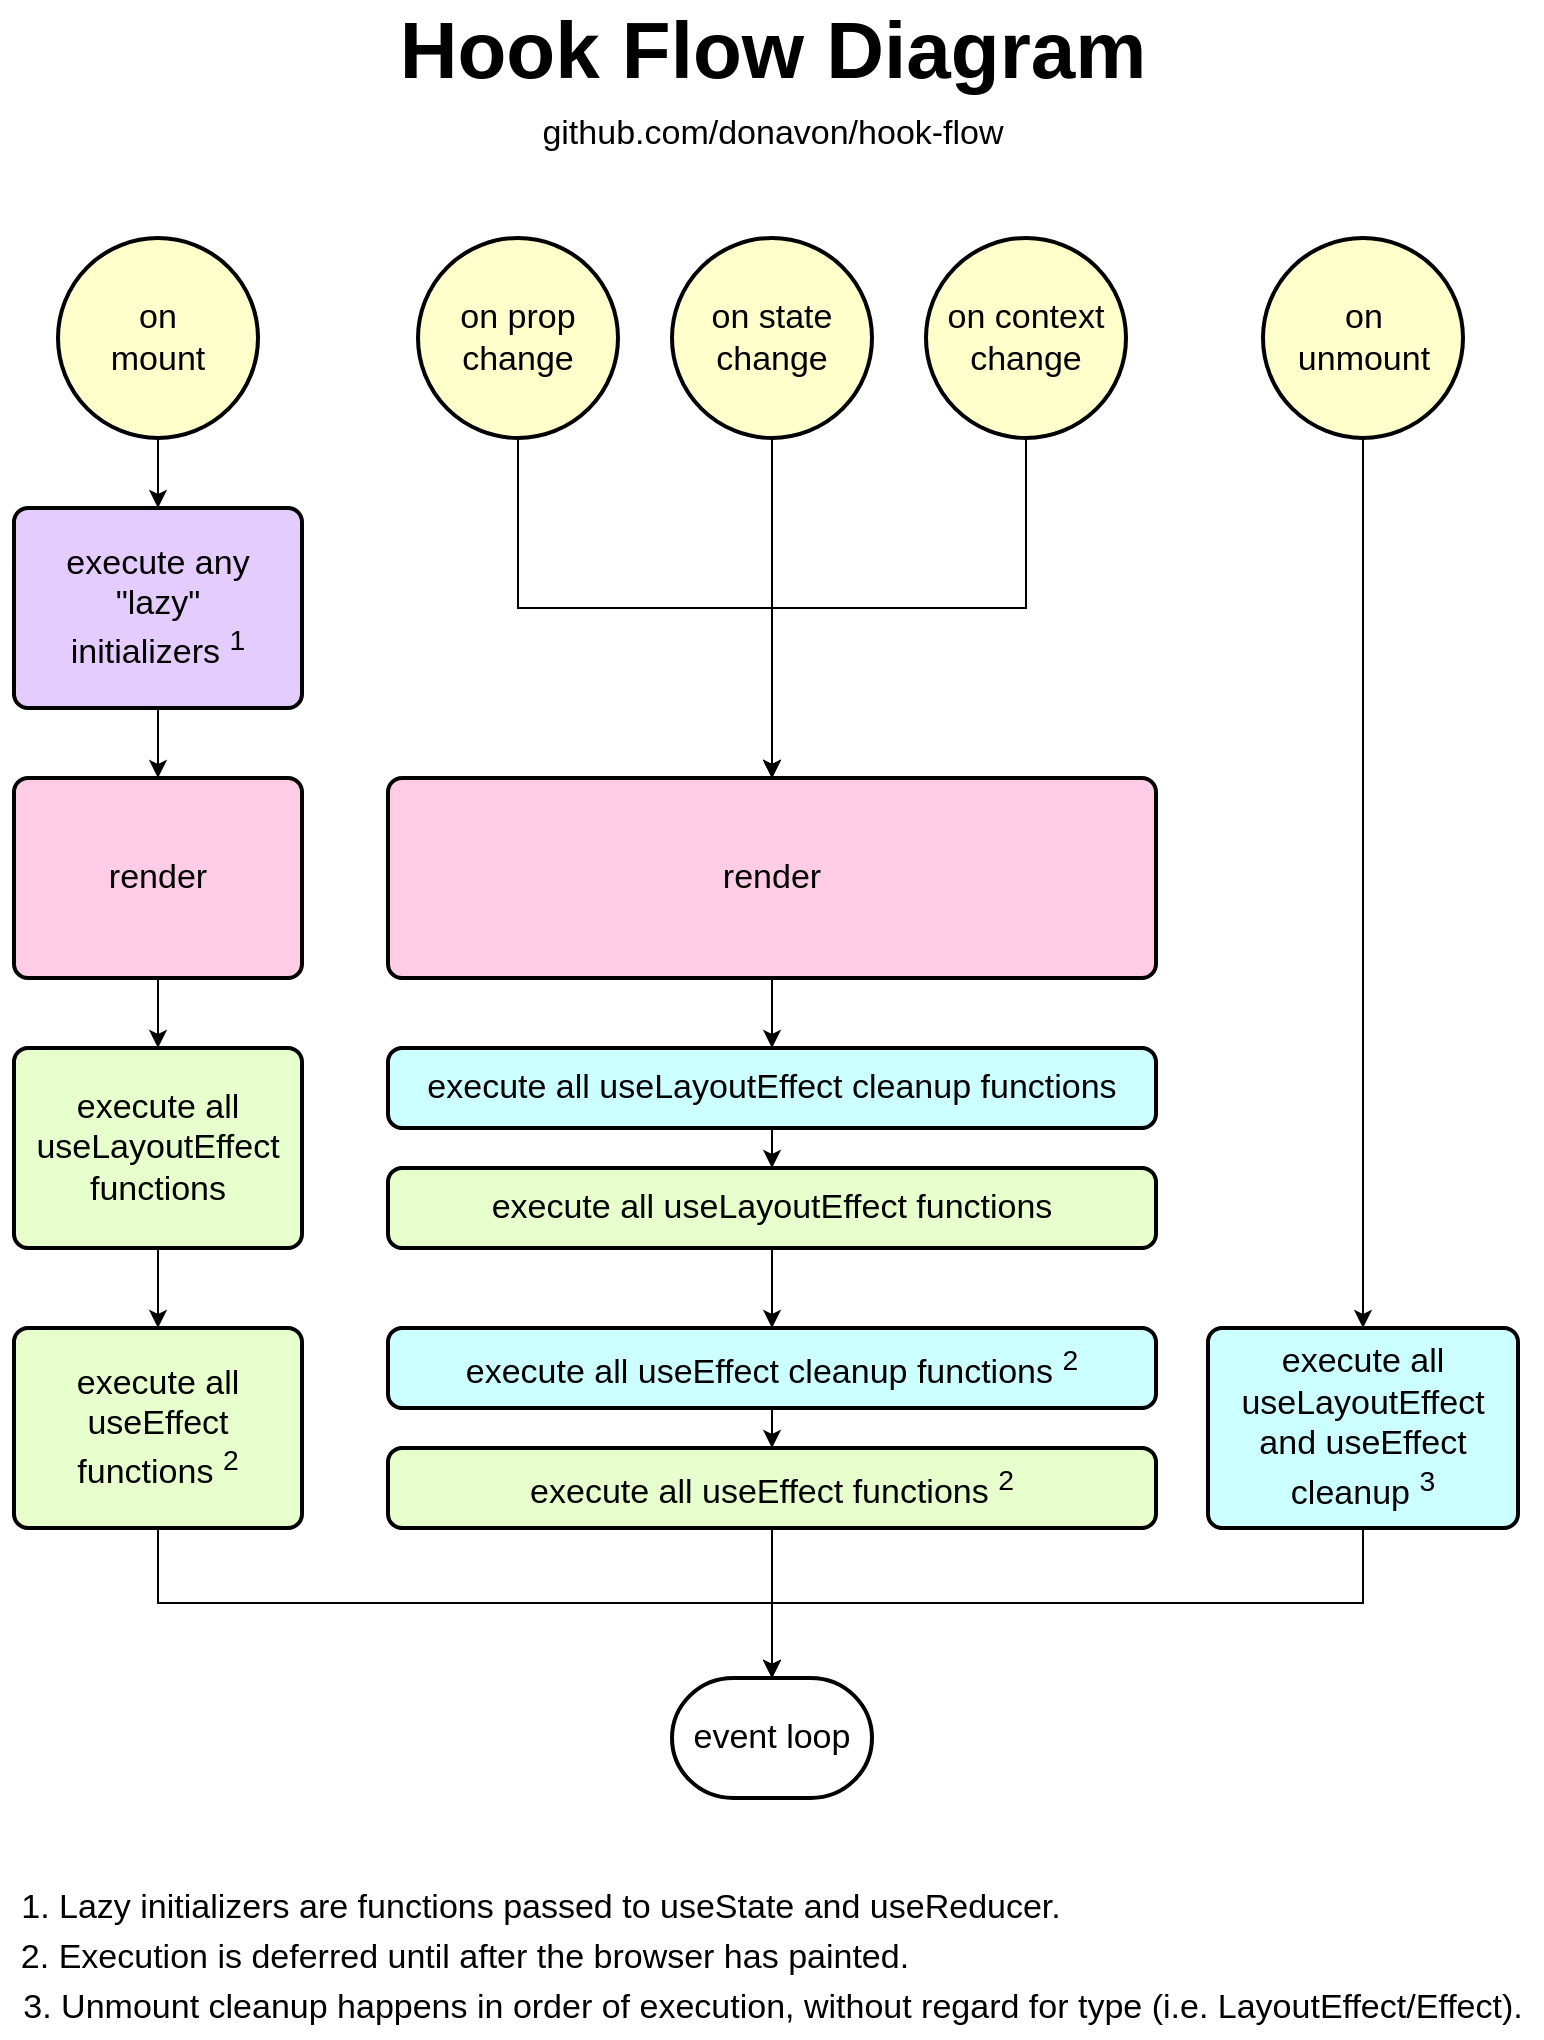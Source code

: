 <mxfile version="10.4.0" type="github"><diagram id="1f7LOVgMw23wa4iWRDQv" name="Page-1"><mxGraphModel dx="1279" dy="825" grid="1" gridSize="10" guides="1" tooltips="1" connect="1" arrows="1" fold="1" page="1" pageScale="1" pageWidth="850" pageHeight="1100" background="#FFFFFF" math="0" shadow="0"><root><mxCell id="0"/><mxCell id="1" parent="0"/><mxCell id="P9dzV_uxmLl55_uZoSnp-4" style="edgeStyle=orthogonalEdgeStyle;rounded=0;orthogonalLoop=1;jettySize=auto;html=1;exitX=0.5;exitY=1;exitDx=0;exitDy=0;exitPerimeter=0;entryX=0.5;entryY=0;entryDx=0;entryDy=0;fontSize=17;" parent="1" source="P9dzV_uxmLl55_uZoSnp-2" target="P9dzV_uxmLl55_uZoSnp-3" edge="1"><mxGeometry relative="1" as="geometry"/></mxCell><mxCell id="P9dzV_uxmLl55_uZoSnp-2" value="on&lt;br&gt;mount" style="strokeWidth=2;html=1;shape=mxgraph.flowchart.start_2;whiteSpace=wrap;fontSize=17;fillColor=#FFFFCC;" parent="1" vertex="1"><mxGeometry x="68" y="160" width="100" height="100" as="geometry"/></mxCell><mxCell id="eATNRp91KAeAuzyoPof7-11" style="edgeStyle=orthogonalEdgeStyle;rounded=0;orthogonalLoop=1;jettySize=auto;html=1;exitX=0.5;exitY=1;exitDx=0;exitDy=0;entryX=0.5;entryY=0;entryDx=0;entryDy=0;fontSize=17;" parent="1" source="P9dzV_uxmLl55_uZoSnp-3" target="P9dzV_uxmLl55_uZoSnp-5" edge="1"><mxGeometry relative="1" as="geometry"/></mxCell><mxCell id="P9dzV_uxmLl55_uZoSnp-3" value="execute any&lt;br style=&quot;font-size: 17px&quot;&gt;&quot;lazy&quot;&lt;br style=&quot;font-size: 17px&quot;&gt;initializers &lt;sup&gt;1&lt;/sup&gt;&lt;br style=&quot;font-size: 17px&quot;&gt;" style="rounded=1;whiteSpace=wrap;html=1;absoluteArcSize=1;arcSize=14;strokeWidth=2;fontSize=17;fillColor=#E5CCFF;" parent="1" vertex="1"><mxGeometry x="46" y="295" width="144" height="100" as="geometry"/></mxCell><mxCell id="eATNRp91KAeAuzyoPof7-1" style="edgeStyle=orthogonalEdgeStyle;rounded=0;orthogonalLoop=1;jettySize=auto;html=1;exitX=0.5;exitY=1;exitDx=0;exitDy=0;entryX=0.5;entryY=0;entryDx=0;entryDy=0;fontSize=17;" parent="1" source="P9dzV_uxmLl55_uZoSnp-5" target="P9dzV_uxmLl55_uZoSnp-6" edge="1"><mxGeometry relative="1" as="geometry"/></mxCell><mxCell id="P9dzV_uxmLl55_uZoSnp-5" value="render" style="rounded=1;whiteSpace=wrap;html=1;absoluteArcSize=1;arcSize=14;strokeWidth=2;fontSize=17;fillColor=#FFCCE6;" parent="1" vertex="1"><mxGeometry x="46" y="430" width="144" height="100" as="geometry"/></mxCell><mxCell id="eATNRp91KAeAuzyoPof7-10" style="edgeStyle=orthogonalEdgeStyle;rounded=0;orthogonalLoop=1;jettySize=auto;html=1;exitX=0.5;exitY=1;exitDx=0;exitDy=0;entryX=0.5;entryY=0;entryDx=0;entryDy=0;fontSize=17;" parent="1" source="P9dzV_uxmLl55_uZoSnp-6" target="P9dzV_uxmLl55_uZoSnp-8" edge="1"><mxGeometry relative="1" as="geometry"/></mxCell><mxCell id="P9dzV_uxmLl55_uZoSnp-6" value="execute all&lt;br style=&quot;font-size: 17px&quot;&gt;useLayoutEffect functions" style="rounded=1;whiteSpace=wrap;html=1;absoluteArcSize=1;arcSize=14;strokeWidth=2;fontSize=17;fillColor=#E6FFCC;" parent="1" vertex="1"><mxGeometry x="46" y="565" width="144" height="100" as="geometry"/></mxCell><mxCell id="eATNRp91KAeAuzyoPof7-24" style="edgeStyle=orthogonalEdgeStyle;rounded=0;orthogonalLoop=1;jettySize=auto;html=1;exitX=0.5;exitY=1;exitDx=0;exitDy=0;entryX=0.5;entryY=0;entryDx=0;entryDy=0;entryPerimeter=0;fontSize=17;" parent="1" source="P9dzV_uxmLl55_uZoSnp-8" target="P9dzV_uxmLl55_uZoSnp-18" edge="1"><mxGeometry relative="1" as="geometry"/></mxCell><mxCell id="P9dzV_uxmLl55_uZoSnp-8" value="execute all&lt;br style=&quot;font-size: 17px&quot;&gt;useEffect functions &lt;sup&gt;2&lt;/sup&gt;" style="rounded=1;whiteSpace=wrap;html=1;absoluteArcSize=1;arcSize=14;strokeWidth=2;fontSize=17;fillColor=#E6FFCC;" parent="1" vertex="1"><mxGeometry x="46" y="705" width="144" height="100" as="geometry"/></mxCell><mxCell id="eATNRp91KAeAuzyoPof7-27" style="edgeStyle=orthogonalEdgeStyle;rounded=0;orthogonalLoop=1;jettySize=auto;html=1;exitX=0.5;exitY=1;exitDx=0;exitDy=0;exitPerimeter=0;fontSize=17;" parent="1" source="P9dzV_uxmLl55_uZoSnp-12" target="eATNRp91KAeAuzyoPof7-12" edge="1"><mxGeometry relative="1" as="geometry"/></mxCell><mxCell id="P9dzV_uxmLl55_uZoSnp-12" value="on prop&lt;br style=&quot;font-size: 17px;&quot;&gt;change&lt;br style=&quot;font-size: 17px;&quot;&gt;" style="strokeWidth=2;html=1;shape=mxgraph.flowchart.start_2;whiteSpace=wrap;fontSize=17;fillColor=#FFFFCC;" parent="1" vertex="1"><mxGeometry x="248" y="160" width="100" height="100" as="geometry"/></mxCell><mxCell id="eATNRp91KAeAuzyoPof7-26" style="edgeStyle=orthogonalEdgeStyle;rounded=0;orthogonalLoop=1;jettySize=auto;html=1;exitX=0.5;exitY=1;exitDx=0;exitDy=0;exitPerimeter=0;fontSize=17;" parent="1" source="P9dzV_uxmLl55_uZoSnp-14" target="eATNRp91KAeAuzyoPof7-12" edge="1"><mxGeometry relative="1" as="geometry"/></mxCell><mxCell id="P9dzV_uxmLl55_uZoSnp-14" value="on state&lt;br style=&quot;font-size: 17px;&quot;&gt;change&lt;br style=&quot;font-size: 17px;&quot;&gt;" style="strokeWidth=2;html=1;shape=mxgraph.flowchart.start_2;whiteSpace=wrap;fontSize=17;fillColor=#FFFFCC;" parent="1" vertex="1"><mxGeometry x="375" y="160" width="100" height="100" as="geometry"/></mxCell><mxCell id="P9dzV_uxmLl55_uZoSnp-18" value="event loop" style="strokeWidth=2;html=1;shape=mxgraph.flowchart.terminator;whiteSpace=wrap;fontSize=17;" parent="1" vertex="1"><mxGeometry x="375" y="880" width="100" height="60" as="geometry"/></mxCell><mxCell id="P9dzV_uxmLl55_uZoSnp-32" style="edgeStyle=orthogonalEdgeStyle;rounded=0;orthogonalLoop=1;jettySize=auto;html=1;exitX=0.5;exitY=1;exitDx=0;exitDy=0;exitPerimeter=0;entryX=0.5;entryY=0;entryDx=0;entryDy=0;fontSize=17;" parent="1" source="P9dzV_uxmLl55_uZoSnp-26" target="P9dzV_uxmLl55_uZoSnp-27" edge="1"><mxGeometry relative="1" as="geometry"/></mxCell><mxCell id="P9dzV_uxmLl55_uZoSnp-26" value="on&lt;br&gt;unmount" style="strokeWidth=2;html=1;shape=mxgraph.flowchart.start_2;whiteSpace=wrap;fontSize=17;fillColor=#FFFFCC;" parent="1" vertex="1"><mxGeometry x="670.5" y="160" width="100" height="100" as="geometry"/></mxCell><mxCell id="P9dzV_uxmLl55_uZoSnp-30" style="edgeStyle=orthogonalEdgeStyle;rounded=0;orthogonalLoop=1;jettySize=auto;html=1;exitX=0.5;exitY=1;exitDx=0;exitDy=0;entryX=0.5;entryY=0;entryDx=0;entryDy=0;entryPerimeter=0;fontSize=17;" parent="1" source="P9dzV_uxmLl55_uZoSnp-27" target="P9dzV_uxmLl55_uZoSnp-18" edge="1"><mxGeometry relative="1" as="geometry"/></mxCell><mxCell id="P9dzV_uxmLl55_uZoSnp-27" value="&lt;span style=&quot;font-size: 17px&quot;&gt;execute all&lt;/span&gt;&lt;br style=&quot;font-size: 17px&quot;&gt;&lt;span style=&quot;font-size: 17px&quot;&gt;useLayoutEffect&lt;/span&gt;&lt;br style=&quot;font-size: 17px&quot;&gt;&lt;span style=&quot;font-size: 17px&quot;&gt;and useEffect cleanup &lt;sup&gt;3&lt;/sup&gt;&lt;/span&gt;" style="rounded=1;whiteSpace=wrap;html=1;absoluteArcSize=1;arcSize=14;strokeWidth=2;fontSize=17;fillColor=#CCFFFF;" parent="1" vertex="1"><mxGeometry x="643" y="705" width="155" height="100" as="geometry"/></mxCell><mxCell id="P9dzV_uxmLl55_uZoSnp-31" value="&lt;font size=&quot;1&quot;&gt;&lt;b style=&quot;font-size: 40px&quot;&gt;Hook Flow Diagram&lt;/b&gt;&lt;/font&gt;" style="text;html=1;resizable=0;autosize=1;align=center;verticalAlign=middle;points=[];fillColor=none;strokeColor=none;rounded=0;" parent="1" vertex="1"><mxGeometry x="230" y="50" width="390" height="30" as="geometry"/></mxCell><mxCell id="eATNRp91KAeAuzyoPof7-29" style="edgeStyle=orthogonalEdgeStyle;rounded=0;orthogonalLoop=1;jettySize=auto;html=1;exitX=0.5;exitY=1;exitDx=0;exitDy=0;exitPerimeter=0;entryX=0.5;entryY=0;entryDx=0;entryDy=0;fontSize=17;" parent="1" source="eATNRp91KAeAuzyoPof7-2" target="eATNRp91KAeAuzyoPof7-12" edge="1"><mxGeometry relative="1" as="geometry"/></mxCell><mxCell id="eATNRp91KAeAuzyoPof7-2" value="on context&lt;br&gt;change&lt;br&gt;" style="strokeWidth=2;html=1;shape=mxgraph.flowchart.start_2;whiteSpace=wrap;fontSize=17;fillColor=#FFFFCC;" parent="1" vertex="1"><mxGeometry x="502" y="160" width="100" height="100" as="geometry"/></mxCell><mxCell id="eATNRp91KAeAuzyoPof7-5" value="&lt;div style=&quot;text-align: left&quot;&gt;&lt;span&gt;1. Lazy initializers are functions passed to useState and useReducer.&lt;/span&gt;&lt;/div&gt;" style="text;html=1;resizable=0;autosize=1;align=center;verticalAlign=middle;points=[];fillColor=none;strokeColor=none;rounded=0;fontSize=17;" parent="1" vertex="1"><mxGeometry x="39" y="980" width="540" height="30" as="geometry"/></mxCell><mxCell id="eATNRp91KAeAuzyoPof7-7" value="&lt;div style=&quot;text-align: left&quot;&gt;&lt;/div&gt;2. Execution is deferred until after the browser has painted.&lt;br&gt;" style="text;html=1;resizable=0;autosize=1;align=center;verticalAlign=middle;points=[];fillColor=none;strokeColor=none;rounded=0;fontSize=17;" parent="1" vertex="1"><mxGeometry x="41" y="1005" width="460" height="30" as="geometry"/></mxCell><mxCell id="eATNRp91KAeAuzyoPof7-9" value="&lt;div style=&quot;text-align: left&quot;&gt;3. Unmount cleanup happens in order of execution, without regard for type (i.e. LayoutEffect/Effect).&lt;br&gt;&lt;/div&gt;" style="text;html=1;resizable=0;autosize=1;align=center;verticalAlign=middle;points=[];fillColor=none;strokeColor=none;rounded=0;fontSize=17;" parent="1" vertex="1"><mxGeometry x="40" y="1030" width="770" height="30" as="geometry"/></mxCell><mxCell id="eATNRp91KAeAuzyoPof7-38" style="edgeStyle=orthogonalEdgeStyle;rounded=0;orthogonalLoop=1;jettySize=auto;html=1;exitX=0.5;exitY=1;exitDx=0;exitDy=0;entryX=0.5;entryY=0;entryDx=0;entryDy=0;fontSize=17;" parent="1" source="eATNRp91KAeAuzyoPof7-12" target="eATNRp91KAeAuzyoPof7-14" edge="1"><mxGeometry relative="1" as="geometry"/></mxCell><mxCell id="eATNRp91KAeAuzyoPof7-12" value="render" style="rounded=1;whiteSpace=wrap;html=1;absoluteArcSize=1;arcSize=14;strokeWidth=2;fontSize=17;fillColor=#FFCCE6;" parent="1" vertex="1"><mxGeometry x="233" y="430" width="384" height="100" as="geometry"/></mxCell><mxCell id="eATNRp91KAeAuzyoPof7-37" style="edgeStyle=orthogonalEdgeStyle;rounded=0;orthogonalLoop=1;jettySize=auto;html=1;exitX=0.5;exitY=1;exitDx=0;exitDy=0;entryX=0.5;entryY=0;entryDx=0;entryDy=0;fontSize=17;" parent="1" source="eATNRp91KAeAuzyoPof7-14" target="eATNRp91KAeAuzyoPof7-16" edge="1"><mxGeometry relative="1" as="geometry"/></mxCell><mxCell id="eATNRp91KAeAuzyoPof7-14" value="execute all useLayoutEffect cleanup functions " style="rounded=1;whiteSpace=wrap;html=1;absoluteArcSize=1;arcSize=14;strokeWidth=2;fontSize=17;fillColor=#CCFFFF;" parent="1" vertex="1"><mxGeometry x="233" y="565" width="384" height="40" as="geometry"/></mxCell><mxCell id="eATNRp91KAeAuzyoPof7-36" style="edgeStyle=orthogonalEdgeStyle;rounded=0;orthogonalLoop=1;jettySize=auto;html=1;exitX=0.5;exitY=1;exitDx=0;exitDy=0;entryX=0.5;entryY=0;entryDx=0;entryDy=0;fontSize=17;" parent="1" source="eATNRp91KAeAuzyoPof7-16" target="eATNRp91KAeAuzyoPof7-32" edge="1"><mxGeometry relative="1" as="geometry"/></mxCell><mxCell id="eATNRp91KAeAuzyoPof7-16" value="execute all useLayoutEffect functions" style="rounded=1;whiteSpace=wrap;html=1;absoluteArcSize=1;arcSize=14;strokeWidth=2;fontSize=17;fillColor=#E6FFCC;" parent="1" vertex="1"><mxGeometry x="233" y="625" width="384" height="40" as="geometry"/></mxCell><mxCell id="eATNRp91KAeAuzyoPof7-35" style="edgeStyle=orthogonalEdgeStyle;rounded=0;orthogonalLoop=1;jettySize=auto;html=1;exitX=0.5;exitY=1;exitDx=0;exitDy=0;entryX=0.5;entryY=0;entryDx=0;entryDy=0;fontSize=17;" parent="1" source="eATNRp91KAeAuzyoPof7-32" target="eATNRp91KAeAuzyoPof7-33" edge="1"><mxGeometry relative="1" as="geometry"/></mxCell><mxCell id="eATNRp91KAeAuzyoPof7-32" value="execute all useEffect cleanup functions &lt;sup&gt;2&lt;/sup&gt;" style="rounded=1;whiteSpace=wrap;html=1;absoluteArcSize=1;arcSize=14;strokeWidth=2;fontSize=17;fillColor=#CCFFFF;" parent="1" vertex="1"><mxGeometry x="233" y="705" width="384" height="40" as="geometry"/></mxCell><mxCell id="wlTrHq-hXa-ltnFN4co9-1" style="edgeStyle=orthogonalEdgeStyle;rounded=0;orthogonalLoop=1;jettySize=auto;html=1;exitX=0.5;exitY=1;exitDx=0;exitDy=0;entryX=0.5;entryY=0;entryDx=0;entryDy=0;entryPerimeter=0;fontSize=17;" edge="1" parent="1" source="eATNRp91KAeAuzyoPof7-33" target="P9dzV_uxmLl55_uZoSnp-18"><mxGeometry relative="1" as="geometry"/></mxCell><mxCell id="eATNRp91KAeAuzyoPof7-33" value="execute all useEffect functions &lt;sup&gt;2&lt;/sup&gt;" style="rounded=1;whiteSpace=wrap;html=1;absoluteArcSize=1;arcSize=14;strokeWidth=2;fontSize=17;fillColor=#E6FFCC;" parent="1" vertex="1"><mxGeometry x="233" y="765" width="384" height="40" as="geometry"/></mxCell><mxCell id="eATNRp91KAeAuzyoPof7-39" value="github.com/donavon/hook-flow&lt;br&gt;" style="text;html=1;resizable=0;autosize=1;align=center;verticalAlign=middle;points=[];fillColor=none;strokeColor=none;rounded=0;fontSize=17;" parent="1" vertex="1"><mxGeometry x="299.5" y="93" width="250" height="30" as="geometry"/></mxCell></root></mxGraphModel></diagram></mxfile>